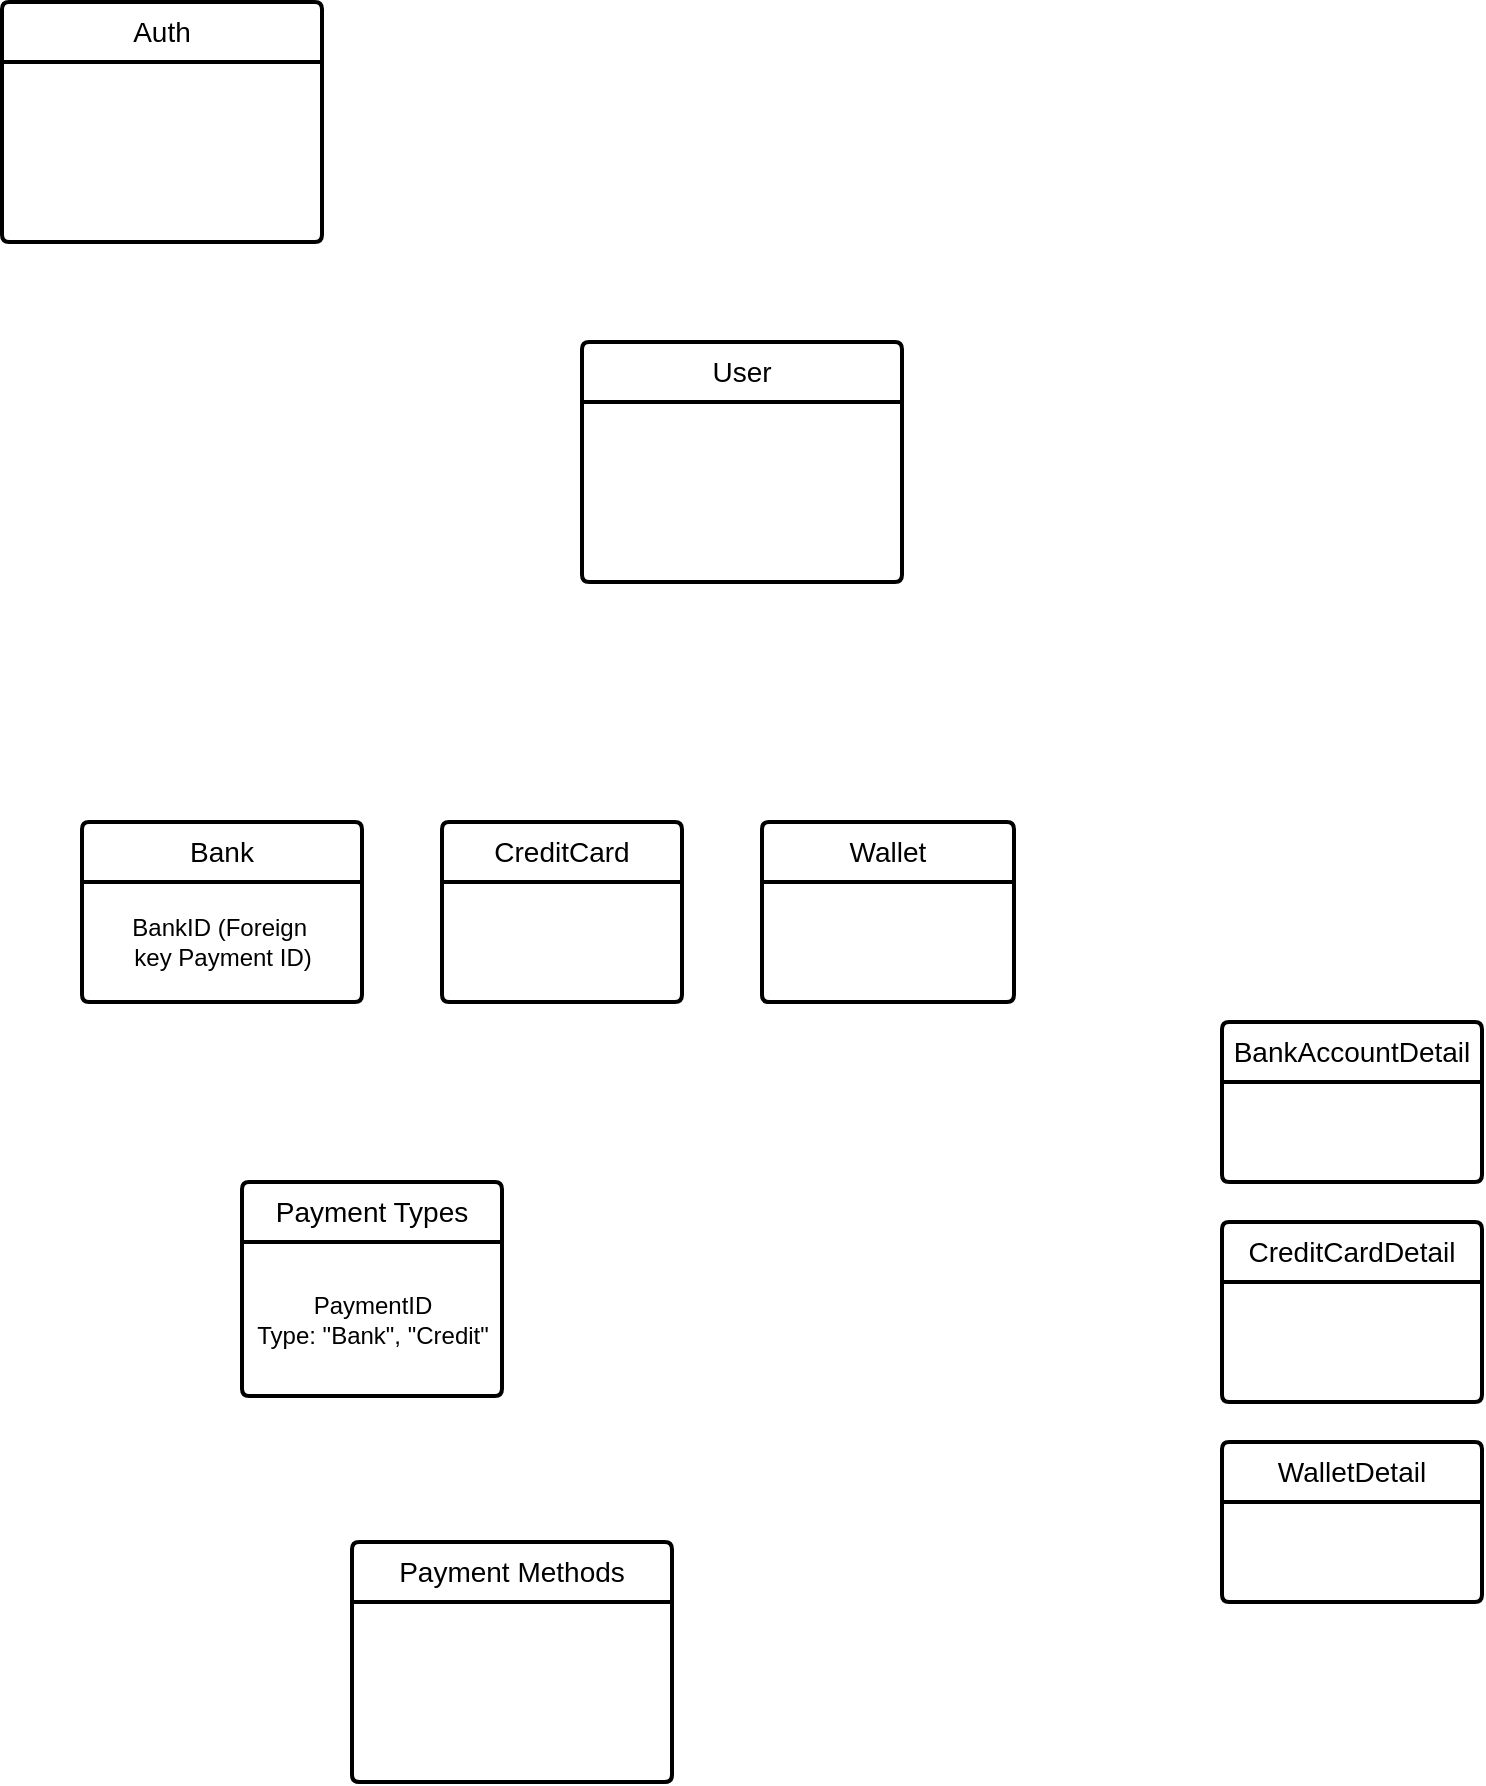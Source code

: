 <mxfile version="24.2.1" type="github">
  <diagram id="R2lEEEUBdFMjLlhIrx00" name="Page-1">
    <mxGraphModel dx="1004" dy="670" grid="1" gridSize="10" guides="1" tooltips="1" connect="1" arrows="1" fold="1" page="1" pageScale="1" pageWidth="1169" pageHeight="1654" math="0" shadow="0" extFonts="Permanent Marker^https://fonts.googleapis.com/css?family=Permanent+Marker">
      <root>
        <mxCell id="0" />
        <mxCell id="1" parent="0" />
        <mxCell id="QjY0akE_3JlTp8Xwmkde-40" value="Auth" style="swimlane;childLayout=stackLayout;horizontal=1;startSize=30;horizontalStack=0;rounded=1;fontSize=14;fontStyle=0;strokeWidth=2;resizeParent=0;resizeLast=1;shadow=0;dashed=0;align=center;arcSize=4;whiteSpace=wrap;html=1;" vertex="1" parent="1">
          <mxGeometry x="90" y="90" width="160" height="120" as="geometry" />
        </mxCell>
        <mxCell id="QjY0akE_3JlTp8Xwmkde-42" value="User" style="swimlane;childLayout=stackLayout;horizontal=1;startSize=30;horizontalStack=0;rounded=1;fontSize=14;fontStyle=0;strokeWidth=2;resizeParent=0;resizeLast=1;shadow=0;dashed=0;align=center;arcSize=4;whiteSpace=wrap;html=1;" vertex="1" parent="1">
          <mxGeometry x="380" y="260" width="160" height="120" as="geometry" />
        </mxCell>
        <mxCell id="QjY0akE_3JlTp8Xwmkde-43" value="BankAccountDetail" style="swimlane;childLayout=stackLayout;horizontal=1;startSize=30;horizontalStack=0;rounded=1;fontSize=14;fontStyle=0;strokeWidth=2;resizeParent=0;resizeLast=1;shadow=0;dashed=0;align=center;arcSize=4;whiteSpace=wrap;html=1;" vertex="1" parent="1">
          <mxGeometry x="700" y="600" width="130" height="80" as="geometry" />
        </mxCell>
        <mxCell id="QjY0akE_3JlTp8Xwmkde-44" value="Bank" style="swimlane;childLayout=stackLayout;horizontal=1;startSize=30;horizontalStack=0;rounded=1;fontSize=14;fontStyle=0;strokeWidth=2;resizeParent=0;resizeLast=1;shadow=0;dashed=0;align=center;arcSize=4;whiteSpace=wrap;html=1;" vertex="1" parent="1">
          <mxGeometry x="130" y="500" width="140" height="90" as="geometry" />
        </mxCell>
        <mxCell id="QjY0akE_3JlTp8Xwmkde-51" value="BankID (Foreign&amp;nbsp;&lt;div&gt;key Payment ID)&lt;/div&gt;" style="text;html=1;align=center;verticalAlign=middle;resizable=0;points=[];autosize=1;strokeColor=none;fillColor=none;" vertex="1" parent="QjY0akE_3JlTp8Xwmkde-44">
          <mxGeometry y="30" width="140" height="60" as="geometry" />
        </mxCell>
        <mxCell id="QjY0akE_3JlTp8Xwmkde-45" value="CreditCard" style="swimlane;childLayout=stackLayout;horizontal=1;startSize=30;horizontalStack=0;rounded=1;fontSize=14;fontStyle=0;strokeWidth=2;resizeParent=0;resizeLast=1;shadow=0;dashed=0;align=center;arcSize=4;whiteSpace=wrap;html=1;" vertex="1" parent="1">
          <mxGeometry x="310" y="500" width="120" height="90" as="geometry" />
        </mxCell>
        <mxCell id="QjY0akE_3JlTp8Xwmkde-47" value="Wallet" style="swimlane;childLayout=stackLayout;horizontal=1;startSize=30;horizontalStack=0;rounded=1;fontSize=14;fontStyle=0;strokeWidth=2;resizeParent=0;resizeLast=1;shadow=0;dashed=0;align=center;arcSize=4;whiteSpace=wrap;html=1;" vertex="1" parent="1">
          <mxGeometry x="470" y="500" width="126" height="90" as="geometry" />
        </mxCell>
        <mxCell id="QjY0akE_3JlTp8Xwmkde-48" value="Payment Types" style="swimlane;childLayout=stackLayout;horizontal=1;startSize=30;horizontalStack=0;rounded=1;fontSize=14;fontStyle=0;strokeWidth=2;resizeParent=0;resizeLast=1;shadow=0;dashed=0;align=center;arcSize=4;whiteSpace=wrap;html=1;" vertex="1" parent="1">
          <mxGeometry x="210" y="680" width="130" height="107" as="geometry" />
        </mxCell>
        <mxCell id="QjY0akE_3JlTp8Xwmkde-50" value="PaymentID&lt;div&gt;Type: &quot;Bank&quot;, &quot;Credit&quot;&lt;/div&gt;" style="text;html=1;align=center;verticalAlign=middle;resizable=0;points=[];autosize=1;strokeColor=none;fillColor=none;" vertex="1" parent="QjY0akE_3JlTp8Xwmkde-48">
          <mxGeometry y="30" width="130" height="77" as="geometry" />
        </mxCell>
        <mxCell id="QjY0akE_3JlTp8Xwmkde-49" value="Payment Methods" style="swimlane;childLayout=stackLayout;horizontal=1;startSize=30;horizontalStack=0;rounded=1;fontSize=14;fontStyle=0;strokeWidth=2;resizeParent=0;resizeLast=1;shadow=0;dashed=0;align=center;arcSize=4;whiteSpace=wrap;html=1;" vertex="1" parent="1">
          <mxGeometry x="265" y="860" width="160" height="120" as="geometry" />
        </mxCell>
        <mxCell id="QjY0akE_3JlTp8Xwmkde-52" value="CreditCardDetail" style="swimlane;childLayout=stackLayout;horizontal=1;startSize=30;horizontalStack=0;rounded=1;fontSize=14;fontStyle=0;strokeWidth=2;resizeParent=0;resizeLast=1;shadow=0;dashed=0;align=center;arcSize=4;whiteSpace=wrap;html=1;" vertex="1" parent="1">
          <mxGeometry x="700" y="700" width="130" height="90" as="geometry" />
        </mxCell>
        <mxCell id="QjY0akE_3JlTp8Xwmkde-53" value="WalletDetail" style="swimlane;childLayout=stackLayout;horizontal=1;startSize=30;horizontalStack=0;rounded=1;fontSize=14;fontStyle=0;strokeWidth=2;resizeParent=0;resizeLast=1;shadow=0;dashed=0;align=center;arcSize=4;whiteSpace=wrap;html=1;" vertex="1" parent="1">
          <mxGeometry x="700" y="810" width="130" height="80" as="geometry" />
        </mxCell>
      </root>
    </mxGraphModel>
  </diagram>
</mxfile>
